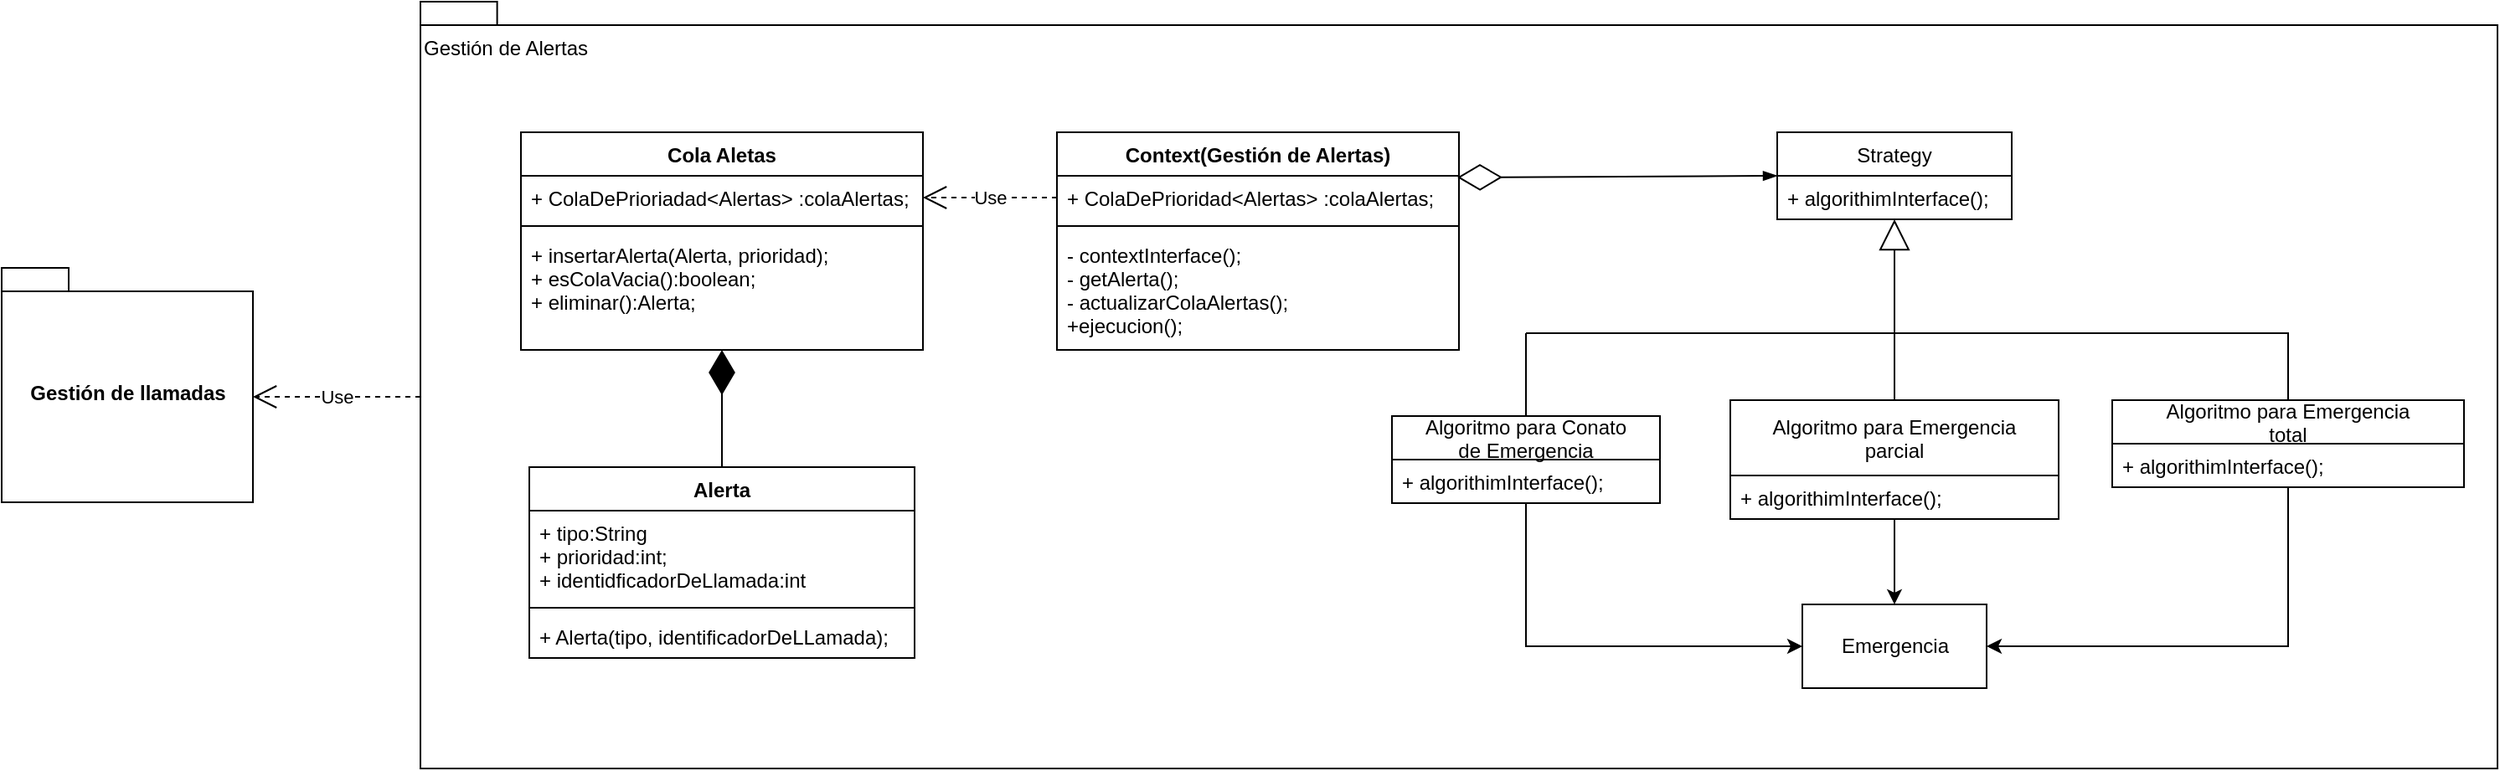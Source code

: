 <mxfile version="12.2.3" type="device" pages="1"><diagram id="po-LhvQdHZAgGoc0wnms" name="Page-1"><mxGraphModel dx="1673" dy="931" grid="1" gridSize="10" guides="1" tooltips="1" connect="1" arrows="1" fold="1" page="1" pageScale="1" pageWidth="1169" pageHeight="1654" math="0" shadow="0"><root><mxCell id="0"/><mxCell id="1" parent="0"/><mxCell id="Jt38Jje3_3tPcHUfpSRP-1" value="" style="shape=folder;fontStyle=1;spacingTop=10;tabWidth=40;tabHeight=14;tabPosition=left;html=1;" vertex="1" parent="1"><mxGeometry x="280" y="70" width="1240" height="458" as="geometry"/></mxCell><mxCell id="Jt38Jje3_3tPcHUfpSRP-2" value="Gestión de Alertas" style="text;html=1;resizable=0;points=[];autosize=1;align=left;verticalAlign=top;spacingTop=-4;" vertex="1" parent="1"><mxGeometry x="280" y="88" width="120" height="20" as="geometry"/></mxCell><mxCell id="Jt38Jje3_3tPcHUfpSRP-5" value="Strategy" style="swimlane;fontStyle=0;childLayout=stackLayout;horizontal=1;startSize=26;fillColor=none;horizontalStack=0;resizeParent=1;resizeParentMax=0;resizeLast=0;collapsible=1;marginBottom=0;" vertex="1" parent="1"><mxGeometry x="1090" y="148" width="140" height="52" as="geometry"/></mxCell><mxCell id="Jt38Jje3_3tPcHUfpSRP-6" value="+ algorithimInterface();" style="text;strokeColor=none;fillColor=none;align=left;verticalAlign=top;spacingLeft=4;spacingRight=4;overflow=hidden;rotatable=0;points=[[0,0.5],[1,0.5]];portConstraint=eastwest;" vertex="1" parent="Jt38Jje3_3tPcHUfpSRP-5"><mxGeometry y="26" width="140" height="26" as="geometry"/></mxCell><mxCell id="Jt38Jje3_3tPcHUfpSRP-7" value="" style="endArrow=diamondThin;endFill=0;endSize=24;html=1;entryX=0.996;entryY=0.038;entryDx=0;entryDy=0;startArrow=blockThin;startFill=1;entryPerimeter=0;" edge="1" parent="1" target="Jt38Jje3_3tPcHUfpSRP-27"><mxGeometry width="160" relative="1" as="geometry"><mxPoint x="1090" y="174" as="sourcePoint"/><mxPoint x="900" y="174" as="targetPoint"/></mxGeometry></mxCell><mxCell id="Jt38Jje3_3tPcHUfpSRP-8" value="" style="endArrow=block;endSize=16;endFill=0;html=1;entryX=0.5;entryY=1;entryDx=0;entryDy=0;" edge="1" parent="1" source="Jt38Jje3_3tPcHUfpSRP-11" target="Jt38Jje3_3tPcHUfpSRP-5"><mxGeometry x="0.176" y="-120" width="160" relative="1" as="geometry"><mxPoint x="1160" y="268" as="sourcePoint"/><mxPoint x="1210" y="278" as="targetPoint"/><mxPoint as="offset"/></mxGeometry></mxCell><mxCell id="Jt38Jje3_3tPcHUfpSRP-38" style="edgeStyle=orthogonalEdgeStyle;rounded=0;orthogonalLoop=1;jettySize=auto;html=1;entryX=0;entryY=0.5;entryDx=0;entryDy=0;" edge="1" parent="1" source="Jt38Jje3_3tPcHUfpSRP-9" target="Jt38Jje3_3tPcHUfpSRP-34"><mxGeometry relative="1" as="geometry"><Array as="points"><mxPoint x="940" y="455"/></Array></mxGeometry></mxCell><mxCell id="Jt38Jje3_3tPcHUfpSRP-9" value="Algoritmo para Conato &#xA;de Emergencia" style="swimlane;fontStyle=0;childLayout=stackLayout;horizontal=1;startSize=26;fillColor=none;horizontalStack=0;resizeParent=1;resizeParentMax=0;resizeLast=0;collapsible=1;marginBottom=0;" vertex="1" parent="1"><mxGeometry x="860" y="317.5" width="160" height="52" as="geometry"/></mxCell><mxCell id="Jt38Jje3_3tPcHUfpSRP-10" value="+ algorithimInterface();" style="text;strokeColor=none;fillColor=none;align=left;verticalAlign=top;spacingLeft=4;spacingRight=4;overflow=hidden;rotatable=0;points=[[0,0.5],[1,0.5]];portConstraint=eastwest;" vertex="1" parent="Jt38Jje3_3tPcHUfpSRP-9"><mxGeometry y="26" width="160" height="26" as="geometry"/></mxCell><mxCell id="Jt38Jje3_3tPcHUfpSRP-36" style="edgeStyle=orthogonalEdgeStyle;rounded=0;orthogonalLoop=1;jettySize=auto;html=1;entryX=0.5;entryY=0;entryDx=0;entryDy=0;" edge="1" parent="1" source="Jt38Jje3_3tPcHUfpSRP-11" target="Jt38Jje3_3tPcHUfpSRP-34"><mxGeometry relative="1" as="geometry"/></mxCell><mxCell id="Jt38Jje3_3tPcHUfpSRP-11" value="Algoritmo para Emergencia&#xA;parcial" style="swimlane;fontStyle=0;childLayout=stackLayout;horizontal=1;startSize=45;fillColor=none;horizontalStack=0;resizeParent=1;resizeParentMax=0;resizeLast=0;collapsible=1;marginBottom=0;" vertex="1" parent="1"><mxGeometry x="1062" y="308" width="196" height="71" as="geometry"/></mxCell><mxCell id="Jt38Jje3_3tPcHUfpSRP-12" value="+ algorithimInterface();" style="text;strokeColor=none;fillColor=none;align=left;verticalAlign=top;spacingLeft=4;spacingRight=4;overflow=hidden;rotatable=0;points=[[0,0.5],[1,0.5]];portConstraint=eastwest;" vertex="1" parent="Jt38Jje3_3tPcHUfpSRP-11"><mxGeometry y="45" width="196" height="26" as="geometry"/></mxCell><mxCell id="Jt38Jje3_3tPcHUfpSRP-13" style="edgeStyle=orthogonalEdgeStyle;rounded=0;orthogonalLoop=1;jettySize=auto;html=1;endArrow=none;endFill=0;" edge="1" parent="1" source="Jt38Jje3_3tPcHUfpSRP-14"><mxGeometry relative="1" as="geometry"><mxPoint x="1160" y="294" as="targetPoint"/><Array as="points"><mxPoint x="1395" y="268"/><mxPoint x="1160" y="268"/></Array></mxGeometry></mxCell><mxCell id="Jt38Jje3_3tPcHUfpSRP-37" style="edgeStyle=orthogonalEdgeStyle;rounded=0;orthogonalLoop=1;jettySize=auto;html=1;entryX=1;entryY=0.5;entryDx=0;entryDy=0;" edge="1" parent="1" source="Jt38Jje3_3tPcHUfpSRP-14" target="Jt38Jje3_3tPcHUfpSRP-34"><mxGeometry relative="1" as="geometry"><Array as="points"><mxPoint x="1395" y="455"/></Array></mxGeometry></mxCell><mxCell id="Jt38Jje3_3tPcHUfpSRP-14" value="Algoritmo para Emergencia&#xA;total" style="swimlane;fontStyle=0;childLayout=stackLayout;horizontal=1;startSize=26;fillColor=none;horizontalStack=0;resizeParent=1;resizeParentMax=0;resizeLast=0;collapsible=1;marginBottom=0;" vertex="1" parent="1"><mxGeometry x="1290" y="308" width="210" height="52" as="geometry"/></mxCell><mxCell id="Jt38Jje3_3tPcHUfpSRP-15" value="+ algorithimInterface();" style="text;strokeColor=none;fillColor=none;align=left;verticalAlign=top;spacingLeft=4;spacingRight=4;overflow=hidden;rotatable=0;points=[[0,0.5],[1,0.5]];portConstraint=eastwest;" vertex="1" parent="Jt38Jje3_3tPcHUfpSRP-14"><mxGeometry y="26" width="210" height="26" as="geometry"/></mxCell><mxCell id="Jt38Jje3_3tPcHUfpSRP-16" value="" style="endArrow=none;html=1;exitX=0.5;exitY=0;exitDx=0;exitDy=0;" edge="1" parent="1" source="Jt38Jje3_3tPcHUfpSRP-9"><mxGeometry width="50" height="50" relative="1" as="geometry"><mxPoint x="780" y="318" as="sourcePoint"/><mxPoint x="940" y="268" as="targetPoint"/></mxGeometry></mxCell><mxCell id="Jt38Jje3_3tPcHUfpSRP-17" value="" style="endArrow=none;html=1;" edge="1" parent="1"><mxGeometry width="50" height="50" relative="1" as="geometry"><mxPoint x="940" y="268" as="sourcePoint"/><mxPoint x="1160" y="268" as="targetPoint"/></mxGeometry></mxCell><mxCell id="Jt38Jje3_3tPcHUfpSRP-18" value="Alerta" style="swimlane;fontStyle=1;align=center;verticalAlign=top;childLayout=stackLayout;horizontal=1;startSize=26;horizontalStack=0;resizeParent=1;resizeParentMax=0;resizeLast=0;collapsible=1;marginBottom=0;" vertex="1" parent="1"><mxGeometry x="345" y="348" width="230" height="114" as="geometry"/></mxCell><mxCell id="Jt38Jje3_3tPcHUfpSRP-19" value="+ tipo:String&#xA;+ prioridad:int;&#xA;+ identidficadorDeLlamada:int&#xA;" style="text;strokeColor=none;fillColor=none;align=left;verticalAlign=top;spacingLeft=4;spacingRight=4;overflow=hidden;rotatable=0;points=[[0,0.5],[1,0.5]];portConstraint=eastwest;" vertex="1" parent="Jt38Jje3_3tPcHUfpSRP-18"><mxGeometry y="26" width="230" height="54" as="geometry"/></mxCell><mxCell id="Jt38Jje3_3tPcHUfpSRP-20" value="" style="line;strokeWidth=1;fillColor=none;align=left;verticalAlign=middle;spacingTop=-1;spacingLeft=3;spacingRight=3;rotatable=0;labelPosition=right;points=[];portConstraint=eastwest;" vertex="1" parent="Jt38Jje3_3tPcHUfpSRP-18"><mxGeometry y="80" width="230" height="8" as="geometry"/></mxCell><mxCell id="Jt38Jje3_3tPcHUfpSRP-21" value="+ Alerta(tipo, identificadorDeLLamada);" style="text;strokeColor=none;fillColor=none;align=left;verticalAlign=top;spacingLeft=4;spacingRight=4;overflow=hidden;rotatable=0;points=[[0,0.5],[1,0.5]];portConstraint=eastwest;" vertex="1" parent="Jt38Jje3_3tPcHUfpSRP-18"><mxGeometry y="88" width="230" height="26" as="geometry"/></mxCell><mxCell id="Jt38Jje3_3tPcHUfpSRP-22" value="Cola Aletas" style="swimlane;fontStyle=1;align=center;verticalAlign=top;childLayout=stackLayout;horizontal=1;startSize=26;horizontalStack=0;resizeParent=1;resizeParentMax=0;resizeLast=0;collapsible=1;marginBottom=0;" vertex="1" parent="1"><mxGeometry x="340" y="148" width="240" height="130" as="geometry"/></mxCell><mxCell id="Jt38Jje3_3tPcHUfpSRP-23" value="+ ColaDePrioriadad&lt;Alertas&gt; :colaAlertas;" style="text;strokeColor=none;fillColor=none;align=left;verticalAlign=top;spacingLeft=4;spacingRight=4;overflow=hidden;rotatable=0;points=[[0,0.5],[1,0.5]];portConstraint=eastwest;" vertex="1" parent="Jt38Jje3_3tPcHUfpSRP-22"><mxGeometry y="26" width="240" height="26" as="geometry"/></mxCell><mxCell id="Jt38Jje3_3tPcHUfpSRP-24" value="" style="line;strokeWidth=1;fillColor=none;align=left;verticalAlign=middle;spacingTop=-1;spacingLeft=3;spacingRight=3;rotatable=0;labelPosition=right;points=[];portConstraint=eastwest;" vertex="1" parent="Jt38Jje3_3tPcHUfpSRP-22"><mxGeometry y="52" width="240" height="8" as="geometry"/></mxCell><mxCell id="Jt38Jje3_3tPcHUfpSRP-25" value="+ insertarAlerta(Alerta, prioridad);&#xA;+ esColaVacia():boolean;&#xA;+ eliminar():Alerta;&#xA;&#xA;" style="text;strokeColor=none;fillColor=none;align=left;verticalAlign=top;spacingLeft=4;spacingRight=4;overflow=hidden;rotatable=0;points=[[0,0.5],[1,0.5]];portConstraint=eastwest;" vertex="1" parent="Jt38Jje3_3tPcHUfpSRP-22"><mxGeometry y="60" width="240" height="70" as="geometry"/></mxCell><mxCell id="Jt38Jje3_3tPcHUfpSRP-26" value="Context(Gestión de Alertas)" style="swimlane;fontStyle=1;align=center;verticalAlign=top;childLayout=stackLayout;horizontal=1;startSize=26;horizontalStack=0;resizeParent=1;resizeParentMax=0;resizeLast=0;collapsible=1;marginBottom=0;" vertex="1" parent="1"><mxGeometry x="660" y="148" width="240" height="130" as="geometry"/></mxCell><mxCell id="Jt38Jje3_3tPcHUfpSRP-27" value="+ ColaDePrioridad&lt;Alertas&gt; :colaAlertas;" style="text;strokeColor=none;fillColor=none;align=left;verticalAlign=top;spacingLeft=4;spacingRight=4;overflow=hidden;rotatable=0;points=[[0,0.5],[1,0.5]];portConstraint=eastwest;" vertex="1" parent="Jt38Jje3_3tPcHUfpSRP-26"><mxGeometry y="26" width="240" height="26" as="geometry"/></mxCell><mxCell id="Jt38Jje3_3tPcHUfpSRP-28" value="" style="line;strokeWidth=1;fillColor=none;align=left;verticalAlign=middle;spacingTop=-1;spacingLeft=3;spacingRight=3;rotatable=0;labelPosition=right;points=[];portConstraint=eastwest;" vertex="1" parent="Jt38Jje3_3tPcHUfpSRP-26"><mxGeometry y="52" width="240" height="8" as="geometry"/></mxCell><mxCell id="Jt38Jje3_3tPcHUfpSRP-29" value="- contextInterface();&#xA;- getAlerta();&#xA;- actualizarColaAlertas();&#xA;+ejecucion();&#xA;" style="text;strokeColor=none;fillColor=none;align=left;verticalAlign=top;spacingLeft=4;spacingRight=4;overflow=hidden;rotatable=0;points=[[0,0.5],[1,0.5]];portConstraint=eastwest;" vertex="1" parent="Jt38Jje3_3tPcHUfpSRP-26"><mxGeometry y="60" width="240" height="70" as="geometry"/></mxCell><mxCell id="Jt38Jje3_3tPcHUfpSRP-30" value="Use" style="endArrow=open;endSize=12;dashed=1;html=1;exitX=0;exitY=0.5;exitDx=0;exitDy=0;entryX=1;entryY=0.5;entryDx=0;entryDy=0;" edge="1" parent="1" source="Jt38Jje3_3tPcHUfpSRP-27" target="Jt38Jje3_3tPcHUfpSRP-23"><mxGeometry width="160" relative="1" as="geometry"><mxPoint x="580" y="198" as="sourcePoint"/><mxPoint x="740" y="198" as="targetPoint"/></mxGeometry></mxCell><mxCell id="Jt38Jje3_3tPcHUfpSRP-31" value="" style="endArrow=diamondThin;endFill=1;endSize=24;html=1;entryX=0.5;entryY=1;entryDx=0;entryDy=0;exitX=0.5;exitY=0;exitDx=0;exitDy=0;" edge="1" parent="1" source="Jt38Jje3_3tPcHUfpSRP-18" target="Jt38Jje3_3tPcHUfpSRP-22"><mxGeometry width="160" relative="1" as="geometry"><mxPoint x="455" y="348" as="sourcePoint"/><mxPoint x="500" y="298" as="targetPoint"/></mxGeometry></mxCell><mxCell id="Jt38Jje3_3tPcHUfpSRP-32" value="Gestión de llamadas" style="shape=folder;fontStyle=1;spacingTop=10;tabWidth=40;tabHeight=14;tabPosition=left;html=1;" vertex="1" parent="1"><mxGeometry x="30" y="229" width="150" height="140" as="geometry"/></mxCell><mxCell id="Jt38Jje3_3tPcHUfpSRP-33" value="Use" style="endArrow=open;endSize=12;dashed=1;html=1;exitX=0;exitY=0;exitDx=0;exitDy=236.0;exitPerimeter=0;entryX=0;entryY=0;entryDx=150;entryDy=77;entryPerimeter=0;" edge="1" parent="1" source="Jt38Jje3_3tPcHUfpSRP-1" target="Jt38Jje3_3tPcHUfpSRP-32"><mxGeometry width="160" relative="1" as="geometry"><mxPoint x="90" y="440" as="sourcePoint"/><mxPoint x="250" y="440" as="targetPoint"/></mxGeometry></mxCell><mxCell id="Jt38Jje3_3tPcHUfpSRP-34" value="Emergencia" style="html=1;" vertex="1" parent="1"><mxGeometry x="1105" y="430" width="110" height="50" as="geometry"/></mxCell></root></mxGraphModel></diagram></mxfile>